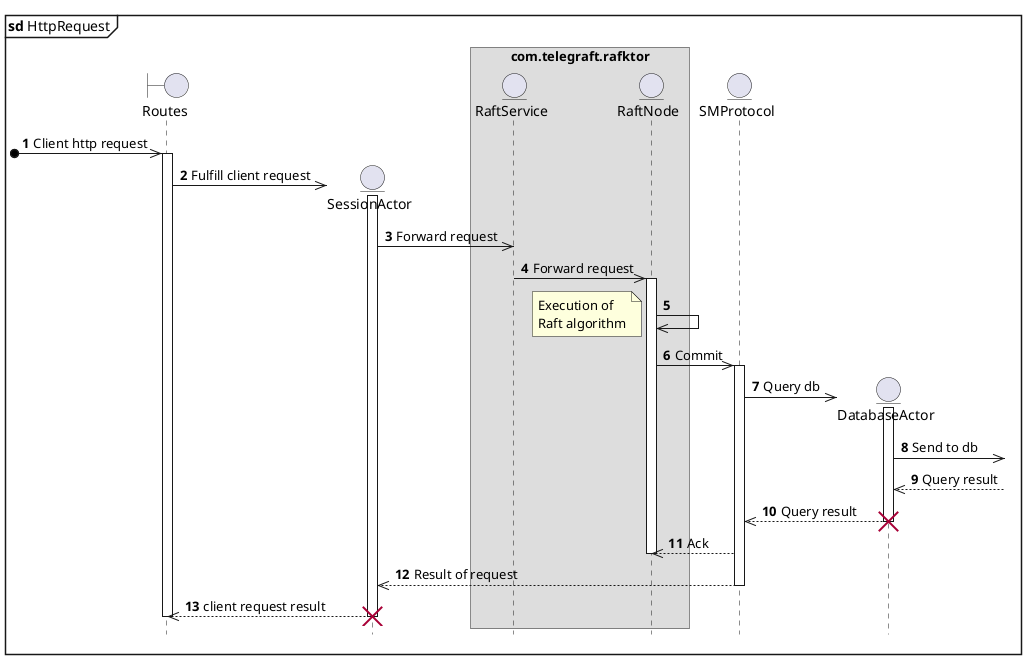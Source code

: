 @startuml HttpRequest

skinparam style strictuml
autonumber

mainframe **sd** HttpRequest

boundary Routes
entity SessionActor
box com.telegraft.rafktor
entity RaftService
entity RaftNode
end box
entity SMProtocol
entity DatabaseActor

?o->> Routes: Client http request
activate Routes

Routes ->> SessionActor ** : Fulfill client request

activate SessionActor
SessionActor ->> RaftService: Forward request

RaftService ->> RaftNode: Forward request

activate RaftNode
RaftNode ->> RaftNode
note left: Execution of \nRaft algorithm
RaftNode ->> SMProtocol: Commit

activate SMProtocol
SMProtocol ->> DatabaseActor ** : Query db

activate DatabaseActor
DatabaseActor ->>: Send to db
DatabaseActor <<--: Query result
SMProtocol <<-- DatabaseActor: Query result
destroy DatabaseActor

RaftNode <<-- SMProtocol: Ack
deactivate RaftNode

SessionActor <<-- SMProtocol: Result of request
deactivate SMProtocol

Routes <<-- SessionActor: client request result
destroy SessionActor

deactivate Routes

@enduml
